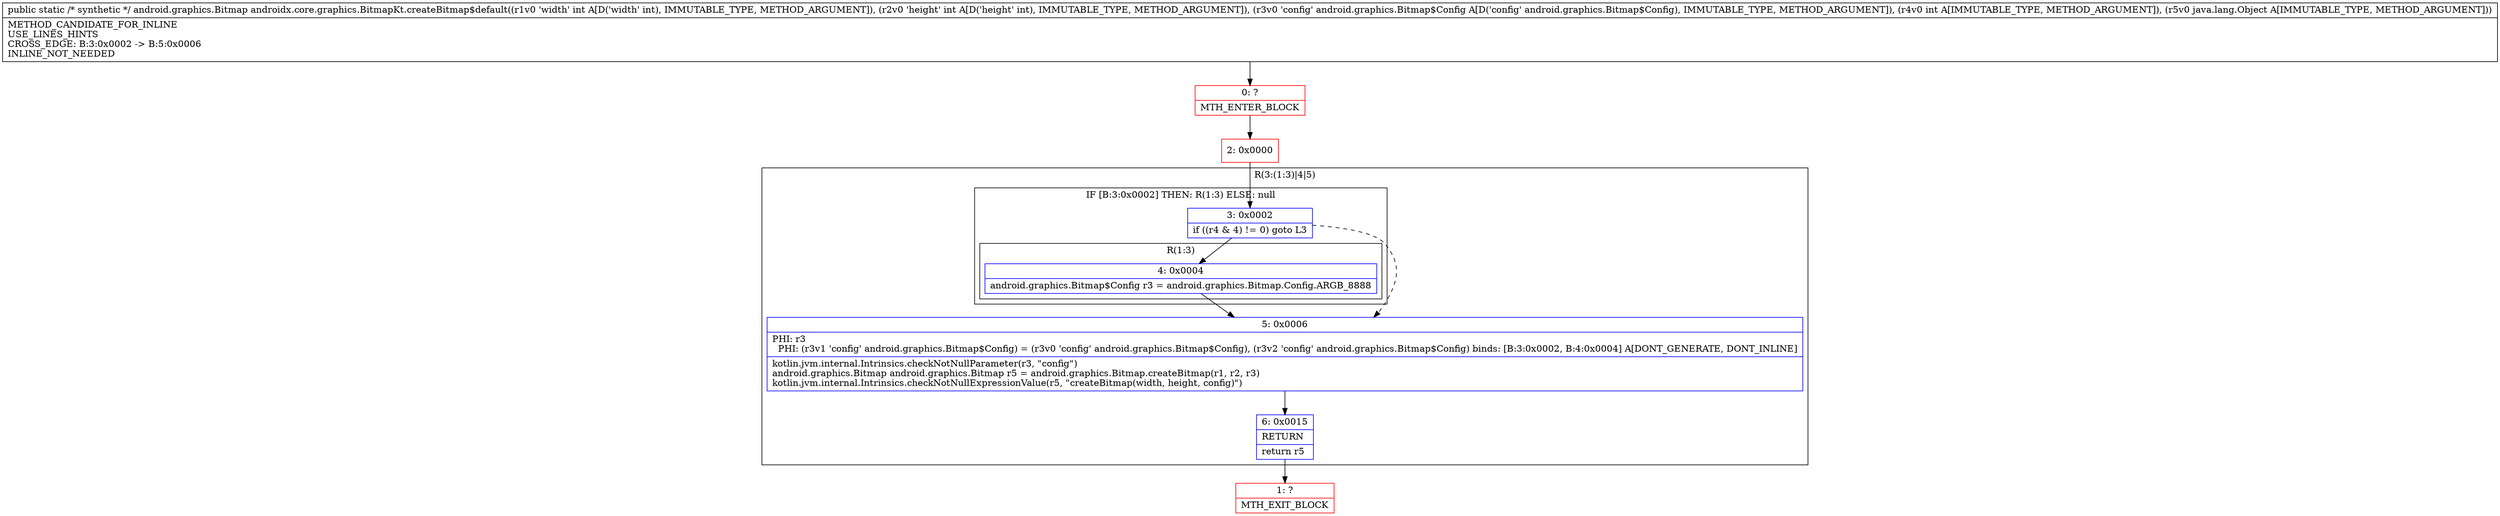 digraph "CFG forandroidx.core.graphics.BitmapKt.createBitmap$default(IILandroid\/graphics\/Bitmap$Config;ILjava\/lang\/Object;)Landroid\/graphics\/Bitmap;" {
subgraph cluster_Region_432197808 {
label = "R(3:(1:3)|4|5)";
node [shape=record,color=blue];
subgraph cluster_IfRegion_951970304 {
label = "IF [B:3:0x0002] THEN: R(1:3) ELSE: null";
node [shape=record,color=blue];
Node_3 [shape=record,label="{3\:\ 0x0002|if ((r4 & 4) != 0) goto L3\l}"];
subgraph cluster_Region_1132160629 {
label = "R(1:3)";
node [shape=record,color=blue];
Node_4 [shape=record,label="{4\:\ 0x0004|android.graphics.Bitmap$Config r3 = android.graphics.Bitmap.Config.ARGB_8888\l}"];
}
}
Node_5 [shape=record,label="{5\:\ 0x0006|PHI: r3 \l  PHI: (r3v1 'config' android.graphics.Bitmap$Config) = (r3v0 'config' android.graphics.Bitmap$Config), (r3v2 'config' android.graphics.Bitmap$Config) binds: [B:3:0x0002, B:4:0x0004] A[DONT_GENERATE, DONT_INLINE]\l|kotlin.jvm.internal.Intrinsics.checkNotNullParameter(r3, \"config\")\landroid.graphics.Bitmap android.graphics.Bitmap r5 = android.graphics.Bitmap.createBitmap(r1, r2, r3)\lkotlin.jvm.internal.Intrinsics.checkNotNullExpressionValue(r5, \"createBitmap(width, height, config)\")\l}"];
Node_6 [shape=record,label="{6\:\ 0x0015|RETURN\l|return r5\l}"];
}
Node_0 [shape=record,color=red,label="{0\:\ ?|MTH_ENTER_BLOCK\l}"];
Node_2 [shape=record,color=red,label="{2\:\ 0x0000}"];
Node_1 [shape=record,color=red,label="{1\:\ ?|MTH_EXIT_BLOCK\l}"];
MethodNode[shape=record,label="{public static \/* synthetic *\/ android.graphics.Bitmap androidx.core.graphics.BitmapKt.createBitmap$default((r1v0 'width' int A[D('width' int), IMMUTABLE_TYPE, METHOD_ARGUMENT]), (r2v0 'height' int A[D('height' int), IMMUTABLE_TYPE, METHOD_ARGUMENT]), (r3v0 'config' android.graphics.Bitmap$Config A[D('config' android.graphics.Bitmap$Config), IMMUTABLE_TYPE, METHOD_ARGUMENT]), (r4v0 int A[IMMUTABLE_TYPE, METHOD_ARGUMENT]), (r5v0 java.lang.Object A[IMMUTABLE_TYPE, METHOD_ARGUMENT]))  | METHOD_CANDIDATE_FOR_INLINE\lUSE_LINES_HINTS\lCROSS_EDGE: B:3:0x0002 \-\> B:5:0x0006\lINLINE_NOT_NEEDED\l}"];
MethodNode -> Node_0;Node_3 -> Node_4;
Node_3 -> Node_5[style=dashed];
Node_4 -> Node_5;
Node_5 -> Node_6;
Node_6 -> Node_1;
Node_0 -> Node_2;
Node_2 -> Node_3;
}

